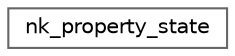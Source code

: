 digraph "类继承关系图"
{
 // LATEX_PDF_SIZE
  bgcolor="transparent";
  edge [fontname=Helvetica,fontsize=10,labelfontname=Helvetica,labelfontsize=10];
  node [fontname=Helvetica,fontsize=10,shape=box,height=0.2,width=0.4];
  rankdir="LR";
  Node0 [id="Node000000",label="nk_property_state",height=0.2,width=0.4,color="grey40", fillcolor="white", style="filled",URL="$structnk__property__state.html",tooltip=" "];
}
